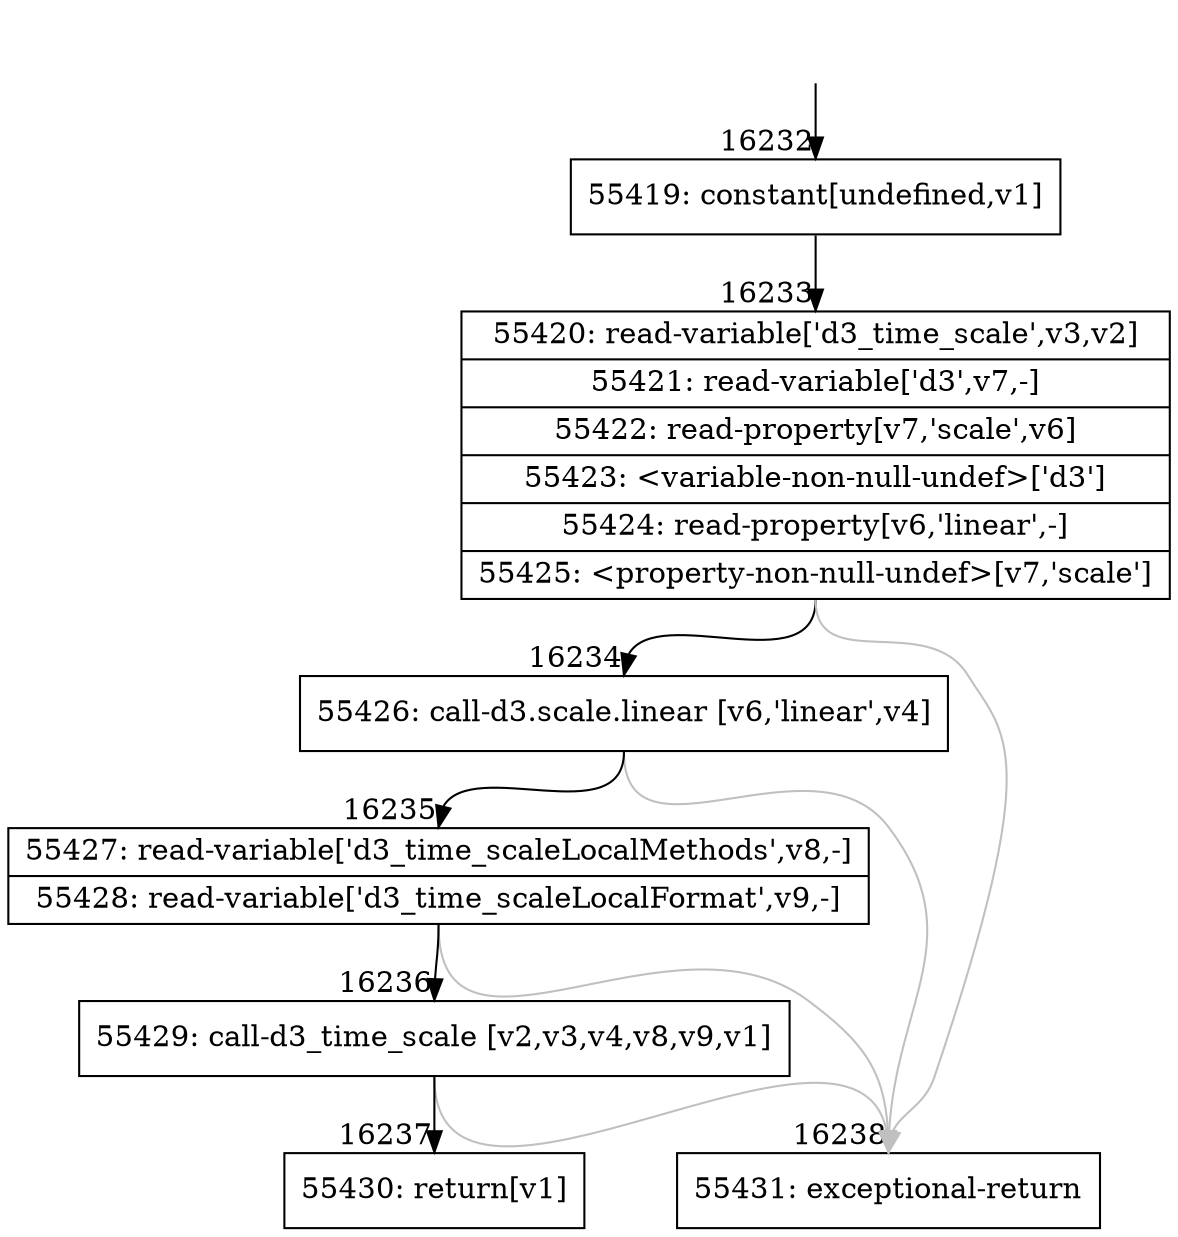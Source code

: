 digraph {
rankdir="TD"
BB_entry1495[shape=none,label=""];
BB_entry1495 -> BB16232 [tailport=s, headport=n, headlabel="    16232"]
BB16232 [shape=record label="{55419: constant[undefined,v1]}" ] 
BB16232 -> BB16233 [tailport=s, headport=n, headlabel="      16233"]
BB16233 [shape=record label="{55420: read-variable['d3_time_scale',v3,v2]|55421: read-variable['d3',v7,-]|55422: read-property[v7,'scale',v6]|55423: \<variable-non-null-undef\>['d3']|55424: read-property[v6,'linear',-]|55425: \<property-non-null-undef\>[v7,'scale']}" ] 
BB16233 -> BB16234 [tailport=s, headport=n, headlabel="      16234"]
BB16233 -> BB16238 [tailport=s, headport=n, color=gray, headlabel="      16238"]
BB16234 [shape=record label="{55426: call-d3.scale.linear [v6,'linear',v4]}" ] 
BB16234 -> BB16235 [tailport=s, headport=n, headlabel="      16235"]
BB16234 -> BB16238 [tailport=s, headport=n, color=gray]
BB16235 [shape=record label="{55427: read-variable['d3_time_scaleLocalMethods',v8,-]|55428: read-variable['d3_time_scaleLocalFormat',v9,-]}" ] 
BB16235 -> BB16236 [tailport=s, headport=n, headlabel="      16236"]
BB16235 -> BB16238 [tailport=s, headport=n, color=gray]
BB16236 [shape=record label="{55429: call-d3_time_scale [v2,v3,v4,v8,v9,v1]}" ] 
BB16236 -> BB16237 [tailport=s, headport=n, headlabel="      16237"]
BB16236 -> BB16238 [tailport=s, headport=n, color=gray]
BB16237 [shape=record label="{55430: return[v1]}" ] 
BB16238 [shape=record label="{55431: exceptional-return}" ] 
//#$~ 9458
}
